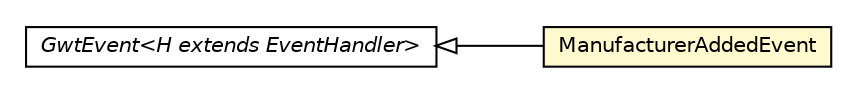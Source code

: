 #!/usr/local/bin/dot
#
# Class diagram 
# Generated by UMLGraph version R5_6-24-gf6e263 (http://www.umlgraph.org/)
#

digraph G {
	edge [fontname="Helvetica",fontsize=10,labelfontname="Helvetica",labelfontsize=10];
	node [fontname="Helvetica",fontsize=10,shape=plaintext];
	nodesep=0.25;
	ranksep=0.5;
	rankdir=LR;
	// com.gwtplatform.carstore.client.application.manufacturer.event.ManufacturerAddedEvent
	c232541 [label=<<table title="com.gwtplatform.carstore.client.application.manufacturer.event.ManufacturerAddedEvent" border="0" cellborder="1" cellspacing="0" cellpadding="2" port="p" bgcolor="lemonChiffon" href="./ManufacturerAddedEvent.html">
		<tr><td><table border="0" cellspacing="0" cellpadding="1">
<tr><td align="center" balign="center"> ManufacturerAddedEvent </td></tr>
		</table></td></tr>
		</table>>, URL="./ManufacturerAddedEvent.html", fontname="Helvetica", fontcolor="black", fontsize=10.0];
	//com.gwtplatform.carstore.client.application.manufacturer.event.ManufacturerAddedEvent extends com.google.gwt.event.shared.GwtEvent<com.gwtplatform.carstore.client.application.manufacturer.event.ManufacturerAddedEvent.ManufacturerAddedHandler>
	c232713:p -> c232541:p [dir=back,arrowtail=empty];
	// com.google.gwt.event.shared.GwtEvent<H extends com.google.gwt.event.shared.EventHandler>
	c232713 [label=<<table title="com.google.gwt.event.shared.GwtEvent" border="0" cellborder="1" cellspacing="0" cellpadding="2" port="p" href="http://google-web-toolkit.googlecode.com/svn/javadoc/latest/com/google/gwt/event/shared/GwtEvent.html">
		<tr><td><table border="0" cellspacing="0" cellpadding="1">
<tr><td align="center" balign="center"><font face="Helvetica-Oblique"> GwtEvent&lt;H extends EventHandler&gt; </font></td></tr>
		</table></td></tr>
		</table>>, URL="http://google-web-toolkit.googlecode.com/svn/javadoc/latest/com/google/gwt/event/shared/GwtEvent.html", fontname="Helvetica", fontcolor="black", fontsize=10.0];
}

